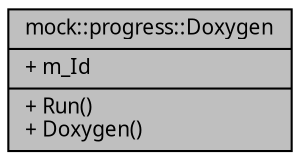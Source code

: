 digraph "mock::progress::Doxygen"
{
 // INTERACTIVE_SVG=YES
  edge [fontname="Verdana",fontsize="10",labelfontname="Verdana",labelfontsize="10"];
  node [fontname="Verdana",fontsize="10",shape=record];
  Node1 [label="{mock::progress::Doxygen\n|+ m_Id\l|+ Run()\l+ Doxygen()\l}",height=0.2,width=0.4,color="black", fillcolor="grey75", style="filled", fontcolor="black"];
}
